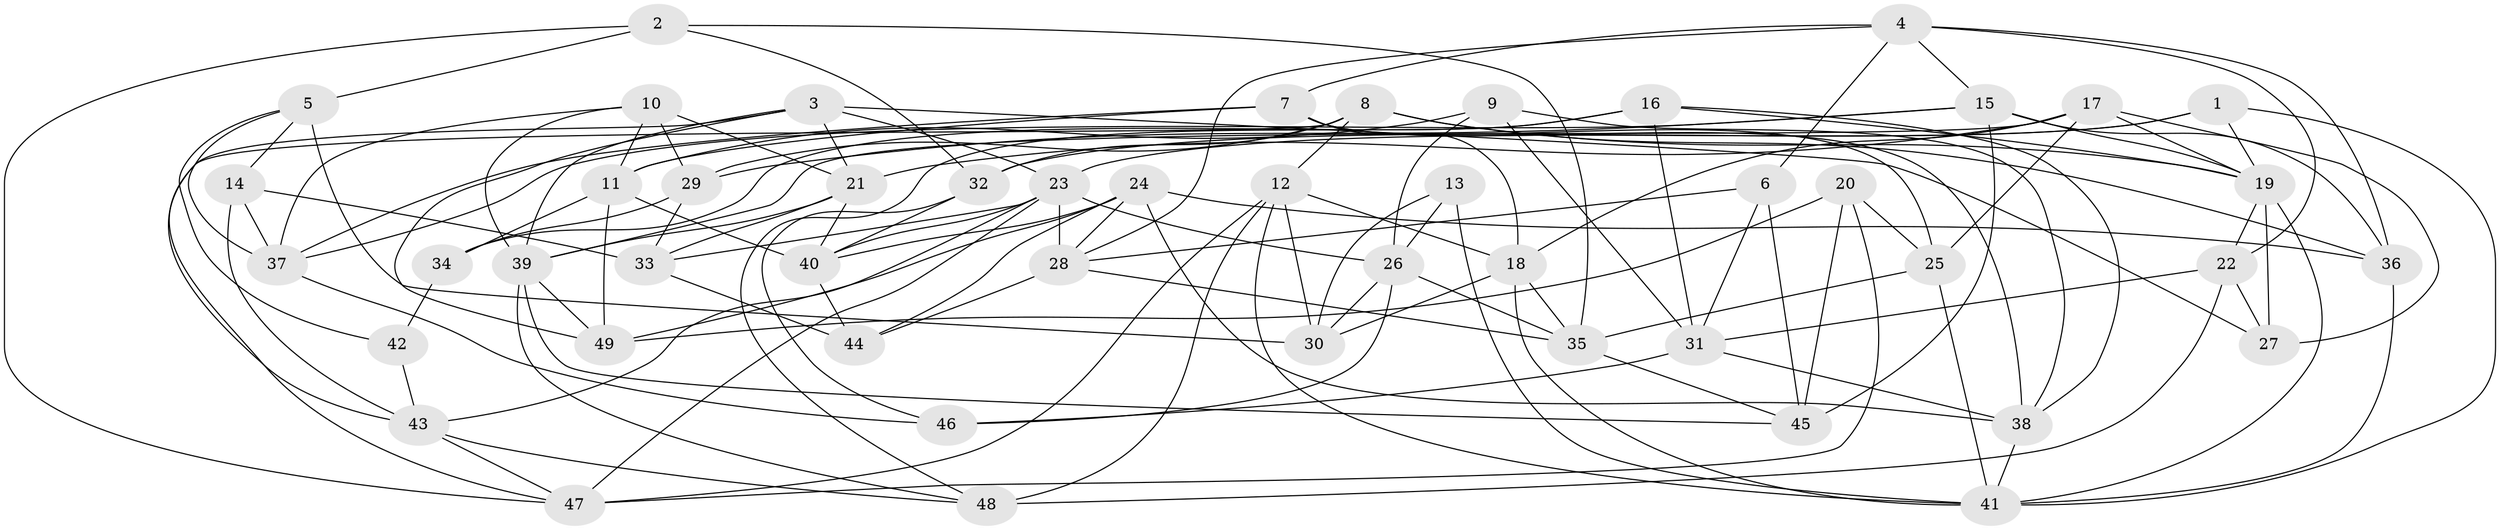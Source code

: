 // original degree distribution, {4: 1.0}
// Generated by graph-tools (version 1.1) at 2025/02/03/09/25 03:02:54]
// undirected, 49 vertices, 131 edges
graph export_dot {
graph [start="1"]
  node [color=gray90,style=filled];
  1;
  2;
  3;
  4;
  5;
  6;
  7;
  8;
  9;
  10;
  11;
  12;
  13;
  14;
  15;
  16;
  17;
  18;
  19;
  20;
  21;
  22;
  23;
  24;
  25;
  26;
  27;
  28;
  29;
  30;
  31;
  32;
  33;
  34;
  35;
  36;
  37;
  38;
  39;
  40;
  41;
  42;
  43;
  44;
  45;
  46;
  47;
  48;
  49;
  1 -- 19 [weight=1.0];
  1 -- 23 [weight=1.0];
  1 -- 32 [weight=1.0];
  1 -- 41 [weight=1.0];
  2 -- 5 [weight=1.0];
  2 -- 32 [weight=1.0];
  2 -- 35 [weight=1.0];
  2 -- 47 [weight=1.0];
  3 -- 21 [weight=1.0];
  3 -- 23 [weight=1.0];
  3 -- 27 [weight=1.0];
  3 -- 39 [weight=1.0];
  3 -- 43 [weight=1.0];
  3 -- 49 [weight=1.0];
  4 -- 6 [weight=1.0];
  4 -- 7 [weight=1.0];
  4 -- 15 [weight=1.0];
  4 -- 22 [weight=1.0];
  4 -- 28 [weight=1.0];
  4 -- 36 [weight=1.0];
  5 -- 14 [weight=1.0];
  5 -- 30 [weight=2.0];
  5 -- 37 [weight=1.0];
  5 -- 42 [weight=1.0];
  6 -- 28 [weight=1.0];
  6 -- 31 [weight=1.0];
  6 -- 45 [weight=1.0];
  7 -- 11 [weight=1.0];
  7 -- 18 [weight=1.0];
  7 -- 25 [weight=1.0];
  7 -- 37 [weight=1.0];
  7 -- 38 [weight=1.0];
  8 -- 12 [weight=1.0];
  8 -- 19 [weight=1.0];
  8 -- 29 [weight=1.0];
  8 -- 32 [weight=1.0];
  8 -- 36 [weight=1.0];
  8 -- 47 [weight=1.0];
  9 -- 11 [weight=1.0];
  9 -- 26 [weight=1.0];
  9 -- 31 [weight=1.0];
  9 -- 38 [weight=1.0];
  10 -- 11 [weight=1.0];
  10 -- 21 [weight=1.0];
  10 -- 29 [weight=2.0];
  10 -- 37 [weight=1.0];
  10 -- 39 [weight=1.0];
  11 -- 34 [weight=1.0];
  11 -- 40 [weight=1.0];
  11 -- 49 [weight=1.0];
  12 -- 18 [weight=1.0];
  12 -- 30 [weight=1.0];
  12 -- 41 [weight=1.0];
  12 -- 47 [weight=1.0];
  12 -- 48 [weight=1.0];
  13 -- 26 [weight=1.0];
  13 -- 30 [weight=1.0];
  13 -- 41 [weight=2.0];
  14 -- 33 [weight=1.0];
  14 -- 37 [weight=1.0];
  14 -- 43 [weight=1.0];
  15 -- 19 [weight=1.0];
  15 -- 29 [weight=1.0];
  15 -- 36 [weight=1.0];
  15 -- 37 [weight=1.0];
  15 -- 45 [weight=1.0];
  16 -- 19 [weight=1.0];
  16 -- 31 [weight=1.0];
  16 -- 34 [weight=2.0];
  16 -- 38 [weight=1.0];
  16 -- 48 [weight=1.0];
  17 -- 18 [weight=1.0];
  17 -- 19 [weight=1.0];
  17 -- 21 [weight=1.0];
  17 -- 25 [weight=1.0];
  17 -- 27 [weight=1.0];
  17 -- 39 [weight=1.0];
  18 -- 30 [weight=1.0];
  18 -- 35 [weight=1.0];
  18 -- 41 [weight=1.0];
  19 -- 22 [weight=1.0];
  19 -- 27 [weight=1.0];
  19 -- 41 [weight=1.0];
  20 -- 25 [weight=2.0];
  20 -- 45 [weight=2.0];
  20 -- 47 [weight=1.0];
  20 -- 49 [weight=1.0];
  21 -- 33 [weight=1.0];
  21 -- 39 [weight=1.0];
  21 -- 40 [weight=1.0];
  22 -- 27 [weight=1.0];
  22 -- 31 [weight=1.0];
  22 -- 48 [weight=2.0];
  23 -- 26 [weight=1.0];
  23 -- 28 [weight=1.0];
  23 -- 33 [weight=1.0];
  23 -- 40 [weight=1.0];
  23 -- 43 [weight=1.0];
  23 -- 47 [weight=1.0];
  24 -- 28 [weight=1.0];
  24 -- 36 [weight=1.0];
  24 -- 38 [weight=1.0];
  24 -- 40 [weight=1.0];
  24 -- 44 [weight=1.0];
  24 -- 49 [weight=1.0];
  25 -- 35 [weight=1.0];
  25 -- 41 [weight=1.0];
  26 -- 30 [weight=1.0];
  26 -- 35 [weight=1.0];
  26 -- 46 [weight=1.0];
  28 -- 35 [weight=1.0];
  28 -- 44 [weight=1.0];
  29 -- 33 [weight=1.0];
  29 -- 34 [weight=1.0];
  31 -- 38 [weight=1.0];
  31 -- 46 [weight=1.0];
  32 -- 40 [weight=2.0];
  32 -- 46 [weight=1.0];
  33 -- 44 [weight=2.0];
  34 -- 42 [weight=2.0];
  35 -- 45 [weight=1.0];
  36 -- 41 [weight=2.0];
  37 -- 46 [weight=1.0];
  38 -- 41 [weight=1.0];
  39 -- 45 [weight=1.0];
  39 -- 48 [weight=1.0];
  39 -- 49 [weight=2.0];
  40 -- 44 [weight=2.0];
  42 -- 43 [weight=1.0];
  43 -- 47 [weight=1.0];
  43 -- 48 [weight=1.0];
}
